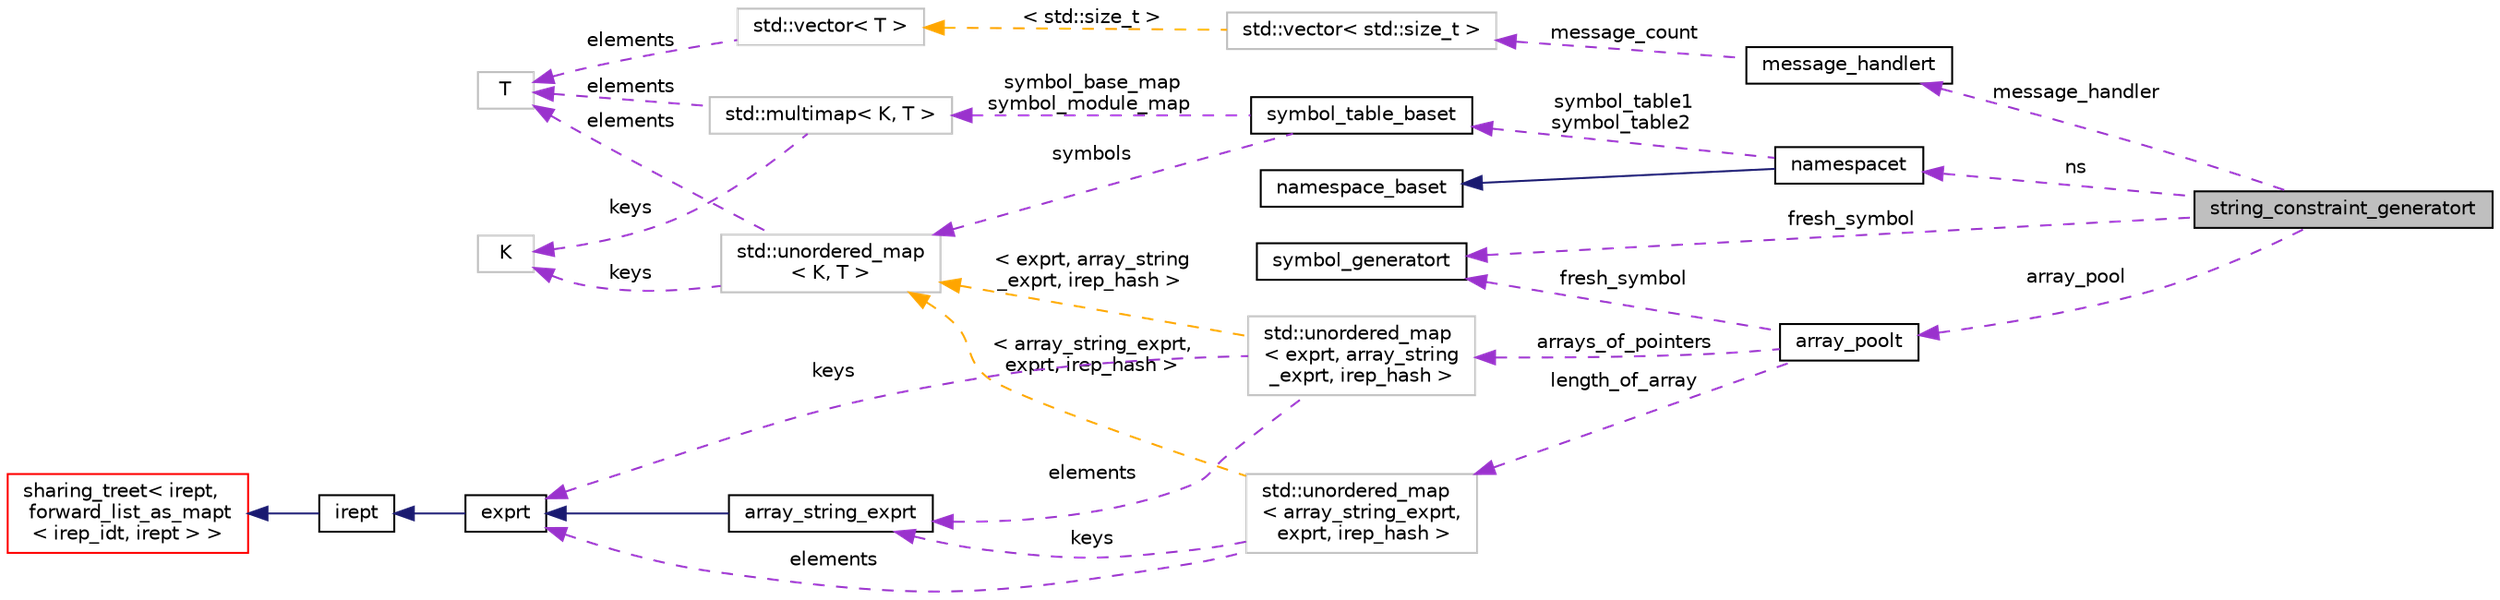 digraph "string_constraint_generatort"
{
 // LATEX_PDF_SIZE
  bgcolor="transparent";
  edge [fontname="Helvetica",fontsize="10",labelfontname="Helvetica",labelfontsize="10"];
  node [fontname="Helvetica",fontsize="10",shape=record];
  rankdir="LR";
  Node1 [label="string_constraint_generatort",height=0.2,width=0.4,color="black", fillcolor="grey75", style="filled", fontcolor="black",tooltip=" "];
  Node2 -> Node1 [dir="back",color="darkorchid3",fontsize="10",style="dashed",label=" message_handler" ,fontname="Helvetica"];
  Node2 [label="message_handlert",height=0.2,width=0.4,color="black",URL="$classmessage__handlert.html",tooltip=" "];
  Node3 -> Node2 [dir="back",color="darkorchid3",fontsize="10",style="dashed",label=" message_count" ,fontname="Helvetica"];
  Node3 [label="std::vector\< std::size_t \>",height=0.2,width=0.4,color="grey75",tooltip=" "];
  Node4 -> Node3 [dir="back",color="orange",fontsize="10",style="dashed",label=" \< std::size_t \>" ,fontname="Helvetica"];
  Node4 [label="std::vector\< T \>",height=0.2,width=0.4,color="grey75",tooltip="STL class."];
  Node5 -> Node4 [dir="back",color="darkorchid3",fontsize="10",style="dashed",label=" elements" ,fontname="Helvetica"];
  Node5 [label="T",height=0.2,width=0.4,color="grey75",tooltip=" "];
  Node6 -> Node1 [dir="back",color="darkorchid3",fontsize="10",style="dashed",label=" ns" ,fontname="Helvetica"];
  Node6 [label="namespacet",height=0.2,width=0.4,color="black",URL="$classnamespacet.html",tooltip="A namespacet is essentially one or two symbol tables bound together, to allow for symbol lookups in t..."];
  Node7 -> Node6 [dir="back",color="midnightblue",fontsize="10",style="solid",fontname="Helvetica"];
  Node7 [label="namespace_baset",height=0.2,width=0.4,color="black",URL="$classnamespace__baset.html",tooltip="Basic interface for a namespace."];
  Node8 -> Node6 [dir="back",color="darkorchid3",fontsize="10",style="dashed",label=" symbol_table1\nsymbol_table2" ,fontname="Helvetica"];
  Node8 [label="symbol_table_baset",height=0.2,width=0.4,color="black",URL="$classsymbol__table__baset.html",tooltip="The symbol table base class interface."];
  Node9 -> Node8 [dir="back",color="darkorchid3",fontsize="10",style="dashed",label=" symbol_base_map\nsymbol_module_map" ,fontname="Helvetica"];
  Node9 [label="std::multimap\< K, T \>",height=0.2,width=0.4,color="grey75",tooltip="STL class."];
  Node10 -> Node9 [dir="back",color="darkorchid3",fontsize="10",style="dashed",label=" keys" ,fontname="Helvetica"];
  Node10 [label="K",height=0.2,width=0.4,color="grey75",tooltip=" "];
  Node5 -> Node9 [dir="back",color="darkorchid3",fontsize="10",style="dashed",label=" elements" ,fontname="Helvetica"];
  Node11 -> Node8 [dir="back",color="darkorchid3",fontsize="10",style="dashed",label=" symbols" ,fontname="Helvetica"];
  Node11 [label="std::unordered_map\l\< K, T \>",height=0.2,width=0.4,color="grey75",tooltip="STL class."];
  Node10 -> Node11 [dir="back",color="darkorchid3",fontsize="10",style="dashed",label=" keys" ,fontname="Helvetica"];
  Node5 -> Node11 [dir="back",color="darkorchid3",fontsize="10",style="dashed",label=" elements" ,fontname="Helvetica"];
  Node12 -> Node1 [dir="back",color="darkorchid3",fontsize="10",style="dashed",label=" array_pool" ,fontname="Helvetica"];
  Node12 [label="array_poolt",height=0.2,width=0.4,color="black",URL="$classarray__poolt.html",tooltip="Correspondance between arrays and pointers string representations."];
  Node13 -> Node12 [dir="back",color="darkorchid3",fontsize="10",style="dashed",label=" arrays_of_pointers" ,fontname="Helvetica"];
  Node13 [label="std::unordered_map\l\< exprt, array_string\l_exprt, irep_hash \>",height=0.2,width=0.4,color="grey75",tooltip=" "];
  Node14 -> Node13 [dir="back",color="darkorchid3",fontsize="10",style="dashed",label=" elements" ,fontname="Helvetica"];
  Node14 [label="array_string_exprt",height=0.2,width=0.4,color="black",URL="$classarray__string__exprt.html",tooltip=" "];
  Node15 -> Node14 [dir="back",color="midnightblue",fontsize="10",style="solid",fontname="Helvetica"];
  Node15 [label="exprt",height=0.2,width=0.4,color="black",URL="$classexprt.html",tooltip="Base class for all expressions."];
  Node16 -> Node15 [dir="back",color="midnightblue",fontsize="10",style="solid",fontname="Helvetica"];
  Node16 [label="irept",height=0.2,width=0.4,color="black",URL="$classirept.html",tooltip="There are a large number of kinds of tree structured or tree-like data in CPROVER."];
  Node17 -> Node16 [dir="back",color="midnightblue",fontsize="10",style="solid",fontname="Helvetica"];
  Node17 [label="sharing_treet\< irept,\l forward_list_as_mapt\l\< irep_idt, irept \> \>",height=0.2,width=0.4,color="red",URL="$classsharing__treet.html",tooltip=" "];
  Node15 -> Node13 [dir="back",color="darkorchid3",fontsize="10",style="dashed",label=" keys" ,fontname="Helvetica"];
  Node11 -> Node13 [dir="back",color="orange",fontsize="10",style="dashed",label=" \< exprt, array_string\l_exprt, irep_hash \>" ,fontname="Helvetica"];
  Node23 -> Node12 [dir="back",color="darkorchid3",fontsize="10",style="dashed",label=" fresh_symbol" ,fontname="Helvetica"];
  Node23 [label="symbol_generatort",height=0.2,width=0.4,color="black",URL="$classsymbol__generatort.html",tooltip="Generation of fresh symbols of a given type."];
  Node24 -> Node12 [dir="back",color="darkorchid3",fontsize="10",style="dashed",label=" length_of_array" ,fontname="Helvetica"];
  Node24 [label="std::unordered_map\l\< array_string_exprt,\l exprt, irep_hash \>",height=0.2,width=0.4,color="grey75",tooltip=" "];
  Node14 -> Node24 [dir="back",color="darkorchid3",fontsize="10",style="dashed",label=" keys" ,fontname="Helvetica"];
  Node15 -> Node24 [dir="back",color="darkorchid3",fontsize="10",style="dashed",label=" elements" ,fontname="Helvetica"];
  Node11 -> Node24 [dir="back",color="orange",fontsize="10",style="dashed",label=" \< array_string_exprt,\l exprt, irep_hash \>" ,fontname="Helvetica"];
  Node23 -> Node1 [dir="back",color="darkorchid3",fontsize="10",style="dashed",label=" fresh_symbol" ,fontname="Helvetica"];
}
